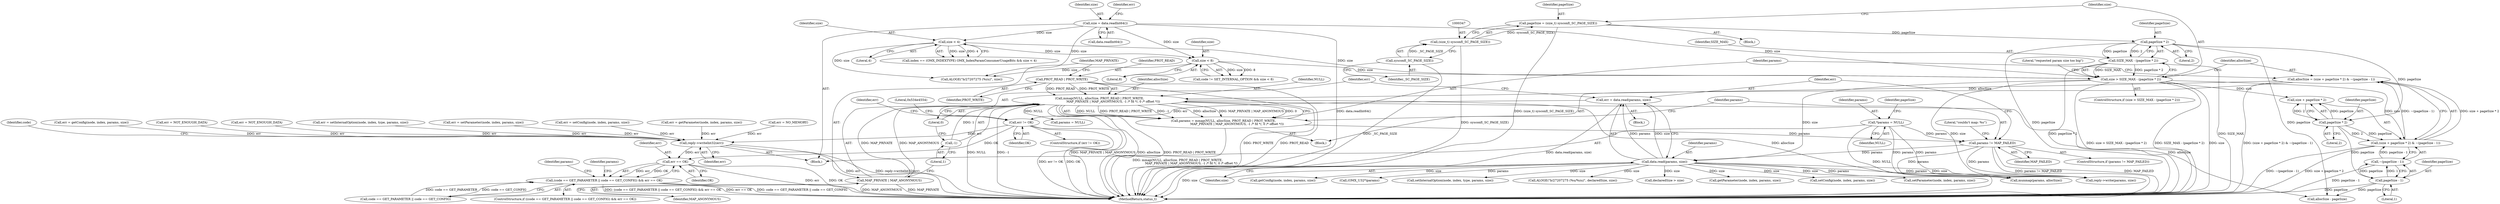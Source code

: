 digraph "0_Android_0bb5ced60304da7f61478ffd359e7ba65d72f181@API" {
"1000394" [label="(Call,err = data.read(params, size))"];
"1000396" [label="(Call,data.read(params, size))"];
"1000390" [label="(Call,params != MAP_FAILED)"];
"1000375" [label="(Call,params = mmap(NULL, allocSize, PROT_READ | PROT_WRITE,\n                            MAP_PRIVATE | MAP_ANONYMOUS, -1 /* fd */, 0 /* offset */))"];
"1000377" [label="(Call,mmap(NULL, allocSize, PROT_READ | PROT_WRITE,\n                            MAP_PRIVATE | MAP_ANONYMOUS, -1 /* fd */, 0 /* offset */))"];
"1000363" [label="(Call,allocSize = (size + pageSize * 2) & ~(pageSize - 1))"];
"1000365" [label="(Call,(size + pageSize * 2) & ~(pageSize - 1))"];
"1000351" [label="(Call,size > SIZE_MAX - (pageSize * 2))"];
"1000295" [label="(Call,size = data.readInt64())"];
"1000329" [label="(Call,size < 8)"];
"1000322" [label="(Call,size < 4)"];
"1000353" [label="(Call,SIZE_MAX - (pageSize * 2))"];
"1000355" [label="(Call,pageSize * 2)"];
"1000344" [label="(Call,pageSize = (size_t) sysconf(_SC_PAGE_SIZE))"];
"1000346" [label="(Call,(size_t) sysconf(_SC_PAGE_SIZE))"];
"1000348" [label="(Call,sysconf(_SC_PAGE_SIZE))"];
"1000368" [label="(Call,pageSize * 2)"];
"1000371" [label="(Call,~(pageSize - 1))"];
"1000372" [label="(Call,pageSize - 1)"];
"1000380" [label="(Call,PROT_READ | PROT_WRITE)"];
"1000383" [label="(Call,MAP_PRIVATE | MAP_ANONYMOUS)"];
"1000386" [label="(Call,-1)"];
"1000303" [label="(Call,*params = NULL)"];
"1000400" [label="(Call,err != OK)"];
"1000517" [label="(Call,reply->writeInt32(err))"];
"1000528" [label="(Call,err == OK)"];
"1000520" [label="(Call,(code == GET_PARAMETER || code == GET_CONFIG) && err == OK)"];
"1000385" [label="(Identifier,MAP_ANONYMOUS)"];
"1000486" [label="(Call,setConfig(node, index, params, size))"];
"1000349" [label="(Identifier,_SC_PAGE_SIZE)"];
"1000362" [label="(Block,)"];
"1000386" [label="(Call,-1)"];
"1000530" [label="(Identifier,OK)"];
"1000373" [label="(Identifier,pageSize)"];
"1000381" [label="(Identifier,PROT_READ)"];
"1000380" [label="(Call,PROT_READ | PROT_WRITE)"];
"1000277" [label="(Block,)"];
"1000468" [label="(Call,setParameter(node, index, params, size))"];
"1000390" [label="(Call,params != MAP_FAILED)"];
"1000346" [label="(Call,(size_t) sysconf(_SC_PAGE_SIZE))"];
"1000402" [label="(Identifier,OK)"];
"1000410" [label="(Identifier,err)"];
"1000344" [label="(Call,pageSize = (size_t) sysconf(_SC_PAGE_SIZE))"];
"1000541" [label="(Call,params = NULL)"];
"1000304" [label="(Identifier,params)"];
"1000514" [label="(Literal,\"couldn't map: %s\")"];
"1000533" [label="(Identifier,params)"];
"1000356" [label="(Identifier,pageSize)"];
"1000395" [label="(Identifier,err)"];
"1000484" [label="(Call,err = setConfig(node, index, params, size))"];
"1000379" [label="(Identifier,allocSize)"];
"1000352" [label="(Identifier,size)"];
"1001353" [label="(MethodReturn,status_t)"];
"1000325" [label="(Call,code != SET_INTERNAL_OPTION && size < 8)"];
"1000401" [label="(Identifier,err)"];
"1000297" [label="(Call,data.readInt64())"];
"1000398" [label="(Identifier,size)"];
"1000371" [label="(Call,~(pageSize - 1))"];
"1000331" [label="(Literal,8)"];
"1000323" [label="(Identifier,size)"];
"1000340" [label="(Block,)"];
"1000520" [label="(Call,(code == GET_PARAMETER || code == GET_CONFIG) && err == OK)"];
"1000457" [label="(Call,err = getParameter(node, index, params, size))"];
"1000308" [label="(Identifier,pageSize)"];
"1000477" [label="(Call,getConfig(node, index, params, size))"];
"1000375" [label="(Call,params = mmap(NULL, allocSize, PROT_READ | PROT_WRITE,\n                            MAP_PRIVATE | MAP_ANONYMOUS, -1 /* fd */, 0 /* offset */))"];
"1000341" [label="(Call,err = NO_MEMORY)"];
"1000400" [label="(Call,err != OK)"];
"1000383" [label="(Call,MAP_PRIVATE | MAP_ANONYMOUS)"];
"1000365" [label="(Call,(size + pageSize * 2) & ~(pageSize - 1))"];
"1000405" [label="(Literal,0x534e4554)"];
"1000378" [label="(Identifier,NULL)"];
"1000521" [label="(Call,code == GET_PARAMETER || code == GET_CONFIG)"];
"1000351" [label="(Call,size > SIZE_MAX - (pageSize * 2))"];
"1000523" [label="(Identifier,code)"];
"1000296" [label="(Identifier,size)"];
"1000348" [label="(Call,sysconf(_SC_PAGE_SIZE))"];
"1000387" [label="(Literal,1)"];
"1000370" [label="(Literal,2)"];
"1000330" [label="(Identifier,size)"];
"1000345" [label="(Identifier,pageSize)"];
"1000475" [label="(Call,err = getConfig(node, index, params, size))"];
"1000360" [label="(Literal,\"requested param size too big\")"];
"1000372" [label="(Call,pageSize - 1)"];
"1000448" [label="(Call,allocSize - pageSize)"];
"1000517" [label="(Call,reply->writeInt32(err))"];
"1000303" [label="(Call,*params = NULL)"];
"1000529" [label="(Identifier,err)"];
"1000305" [label="(Identifier,NULL)"];
"1000538" [label="(Call,munmap(params, allocSize))"];
"1000536" [label="(Identifier,params)"];
"1000354" [label="(Identifier,SIZE_MAX)"];
"1000393" [label="(Block,)"];
"1000376" [label="(Identifier,params)"];
"1000299" [label="(Call,err = NOT_ENOUGH_DATA)"];
"1000409" [label="(Call,err = NOT_ENOUGH_DATA)"];
"1000300" [label="(Identifier,err)"];
"1000532" [label="(Call,reply->write(params, size))"];
"1000329" [label="(Call,size < 8)"];
"1000368" [label="(Call,pageSize * 2)"];
"1000394" [label="(Call,err = data.read(params, size))"];
"1000389" [label="(ControlStructure,if (params != MAP_FAILED))"];
"1000384" [label="(Identifier,MAP_PRIVATE)"];
"1000519" [label="(ControlStructure,if ((code == GET_PARAMETER || code == GET_CONFIG) && err == OK))"];
"1000324" [label="(Literal,4)"];
"1000392" [label="(Identifier,MAP_FAILED)"];
"1000369" [label="(Identifier,pageSize)"];
"1000364" [label="(Identifier,allocSize)"];
"1000388" [label="(Literal,0)"];
"1000382" [label="(Identifier,PROT_WRITE)"];
"1000355" [label="(Call,pageSize * 2)"];
"1000374" [label="(Literal,1)"];
"1000316" [label="(Call,index == (OMX_INDEXTYPE) OMX_IndexParamConsumerUsageBits && size < 4)"];
"1000500" [label="(Call,err = setInternalOption(node, index, type, params, size))"];
"1000416" [label="(Call,(OMX_U32*)params)"];
"1000518" [label="(Identifier,err)"];
"1000502" [label="(Call,setInternalOption(node, index, type, params, size))"];
"1000295" [label="(Call,size = data.readInt64())"];
"1000466" [label="(Call,err = setParameter(node, index, params, size))"];
"1000353" [label="(Call,SIZE_MAX - (pageSize * 2))"];
"1000391" [label="(Identifier,params)"];
"1000396" [label="(Call,data.read(params, size))"];
"1000377" [label="(Call,mmap(NULL, allocSize, PROT_READ | PROT_WRITE,\n                            MAP_PRIVATE | MAP_ANONYMOUS, -1 /* fd */, 0 /* offset */))"];
"1000322" [label="(Call,size < 4)"];
"1000397" [label="(Identifier,params)"];
"1000350" [label="(ControlStructure,if (size > SIZE_MAX - (pageSize * 2)))"];
"1000399" [label="(ControlStructure,if (err != OK))"];
"1000434" [label="(Call,ALOGE(\"b/27207275 (%u/%zu)\", declaredSize, size))"];
"1000528" [label="(Call,err == OK)"];
"1000430" [label="(Call,declaredSize > size)"];
"1000357" [label="(Literal,2)"];
"1000333" [label="(Call,ALOGE(\"b/27207275 (%zu)\", size))"];
"1000459" [label="(Call,getParameter(node, index, params, size))"];
"1000363" [label="(Call,allocSize = (size + pageSize * 2) & ~(pageSize - 1))"];
"1000366" [label="(Call,size + pageSize * 2)"];
"1000394" -> "1000393"  [label="AST: "];
"1000394" -> "1000396"  [label="CFG: "];
"1000395" -> "1000394"  [label="AST: "];
"1000396" -> "1000394"  [label="AST: "];
"1000401" -> "1000394"  [label="CFG: "];
"1000394" -> "1001353"  [label="DDG: data.read(params, size)"];
"1000396" -> "1000394"  [label="DDG: params"];
"1000396" -> "1000394"  [label="DDG: size"];
"1000394" -> "1000400"  [label="DDG: err"];
"1000396" -> "1000398"  [label="CFG: "];
"1000397" -> "1000396"  [label="AST: "];
"1000398" -> "1000396"  [label="AST: "];
"1000396" -> "1001353"  [label="DDG: size"];
"1000390" -> "1000396"  [label="DDG: params"];
"1000351" -> "1000396"  [label="DDG: size"];
"1000396" -> "1000416"  [label="DDG: params"];
"1000396" -> "1000430"  [label="DDG: size"];
"1000396" -> "1000434"  [label="DDG: size"];
"1000396" -> "1000459"  [label="DDG: size"];
"1000396" -> "1000468"  [label="DDG: size"];
"1000396" -> "1000477"  [label="DDG: size"];
"1000396" -> "1000486"  [label="DDG: size"];
"1000396" -> "1000502"  [label="DDG: size"];
"1000396" -> "1000532"  [label="DDG: params"];
"1000396" -> "1000532"  [label="DDG: size"];
"1000396" -> "1000538"  [label="DDG: params"];
"1000390" -> "1000389"  [label="AST: "];
"1000390" -> "1000392"  [label="CFG: "];
"1000391" -> "1000390"  [label="AST: "];
"1000392" -> "1000390"  [label="AST: "];
"1000395" -> "1000390"  [label="CFG: "];
"1000514" -> "1000390"  [label="CFG: "];
"1000390" -> "1001353"  [label="DDG: MAP_FAILED"];
"1000390" -> "1001353"  [label="DDG: params != MAP_FAILED"];
"1000375" -> "1000390"  [label="DDG: params"];
"1000303" -> "1000390"  [label="DDG: params"];
"1000390" -> "1000532"  [label="DDG: params"];
"1000390" -> "1000538"  [label="DDG: params"];
"1000375" -> "1000362"  [label="AST: "];
"1000375" -> "1000377"  [label="CFG: "];
"1000376" -> "1000375"  [label="AST: "];
"1000377" -> "1000375"  [label="AST: "];
"1000391" -> "1000375"  [label="CFG: "];
"1000375" -> "1001353"  [label="DDG: mmap(NULL, allocSize, PROT_READ | PROT_WRITE,\n                            MAP_PRIVATE | MAP_ANONYMOUS, -1 /* fd */, 0 /* offset */)"];
"1000377" -> "1000375"  [label="DDG: NULL"];
"1000377" -> "1000375"  [label="DDG: PROT_READ | PROT_WRITE"];
"1000377" -> "1000375"  [label="DDG: -1"];
"1000377" -> "1000375"  [label="DDG: allocSize"];
"1000377" -> "1000375"  [label="DDG: MAP_PRIVATE | MAP_ANONYMOUS"];
"1000377" -> "1000375"  [label="DDG: 0"];
"1000377" -> "1000388"  [label="CFG: "];
"1000378" -> "1000377"  [label="AST: "];
"1000379" -> "1000377"  [label="AST: "];
"1000380" -> "1000377"  [label="AST: "];
"1000383" -> "1000377"  [label="AST: "];
"1000386" -> "1000377"  [label="AST: "];
"1000388" -> "1000377"  [label="AST: "];
"1000377" -> "1001353"  [label="DDG: MAP_PRIVATE | MAP_ANONYMOUS"];
"1000377" -> "1001353"  [label="DDG: PROT_READ | PROT_WRITE"];
"1000377" -> "1001353"  [label="DDG: allocSize"];
"1000377" -> "1001353"  [label="DDG: NULL"];
"1000377" -> "1001353"  [label="DDG: -1"];
"1000363" -> "1000377"  [label="DDG: allocSize"];
"1000380" -> "1000377"  [label="DDG: PROT_READ"];
"1000380" -> "1000377"  [label="DDG: PROT_WRITE"];
"1000383" -> "1000377"  [label="DDG: MAP_PRIVATE"];
"1000383" -> "1000377"  [label="DDG: MAP_ANONYMOUS"];
"1000386" -> "1000377"  [label="DDG: 1"];
"1000377" -> "1000448"  [label="DDG: allocSize"];
"1000377" -> "1000538"  [label="DDG: allocSize"];
"1000377" -> "1000541"  [label="DDG: NULL"];
"1000363" -> "1000362"  [label="AST: "];
"1000363" -> "1000365"  [label="CFG: "];
"1000364" -> "1000363"  [label="AST: "];
"1000365" -> "1000363"  [label="AST: "];
"1000376" -> "1000363"  [label="CFG: "];
"1000363" -> "1001353"  [label="DDG: (size + pageSize * 2) & ~(pageSize - 1)"];
"1000365" -> "1000363"  [label="DDG: size + pageSize * 2"];
"1000365" -> "1000363"  [label="DDG: ~(pageSize - 1)"];
"1000365" -> "1000371"  [label="CFG: "];
"1000366" -> "1000365"  [label="AST: "];
"1000371" -> "1000365"  [label="AST: "];
"1000365" -> "1001353"  [label="DDG: size + pageSize * 2"];
"1000365" -> "1001353"  [label="DDG: ~(pageSize - 1)"];
"1000351" -> "1000365"  [label="DDG: size"];
"1000368" -> "1000365"  [label="DDG: pageSize"];
"1000368" -> "1000365"  [label="DDG: 2"];
"1000371" -> "1000365"  [label="DDG: pageSize - 1"];
"1000351" -> "1000350"  [label="AST: "];
"1000351" -> "1000353"  [label="CFG: "];
"1000352" -> "1000351"  [label="AST: "];
"1000353" -> "1000351"  [label="AST: "];
"1000360" -> "1000351"  [label="CFG: "];
"1000364" -> "1000351"  [label="CFG: "];
"1000351" -> "1001353"  [label="DDG: size > SIZE_MAX - (pageSize * 2)"];
"1000351" -> "1001353"  [label="DDG: SIZE_MAX - (pageSize * 2)"];
"1000351" -> "1001353"  [label="DDG: size"];
"1000295" -> "1000351"  [label="DDG: size"];
"1000329" -> "1000351"  [label="DDG: size"];
"1000322" -> "1000351"  [label="DDG: size"];
"1000353" -> "1000351"  [label="DDG: SIZE_MAX"];
"1000353" -> "1000351"  [label="DDG: pageSize * 2"];
"1000351" -> "1000366"  [label="DDG: size"];
"1000351" -> "1000532"  [label="DDG: size"];
"1000295" -> "1000277"  [label="AST: "];
"1000295" -> "1000297"  [label="CFG: "];
"1000296" -> "1000295"  [label="AST: "];
"1000297" -> "1000295"  [label="AST: "];
"1000300" -> "1000295"  [label="CFG: "];
"1000295" -> "1001353"  [label="DDG: data.readInt64()"];
"1000295" -> "1000322"  [label="DDG: size"];
"1000295" -> "1000329"  [label="DDG: size"];
"1000295" -> "1000333"  [label="DDG: size"];
"1000329" -> "1000325"  [label="AST: "];
"1000329" -> "1000331"  [label="CFG: "];
"1000330" -> "1000329"  [label="AST: "];
"1000331" -> "1000329"  [label="AST: "];
"1000325" -> "1000329"  [label="CFG: "];
"1000329" -> "1000325"  [label="DDG: size"];
"1000329" -> "1000325"  [label="DDG: 8"];
"1000322" -> "1000329"  [label="DDG: size"];
"1000329" -> "1000333"  [label="DDG: size"];
"1000322" -> "1000316"  [label="AST: "];
"1000322" -> "1000324"  [label="CFG: "];
"1000323" -> "1000322"  [label="AST: "];
"1000324" -> "1000322"  [label="AST: "];
"1000316" -> "1000322"  [label="CFG: "];
"1000322" -> "1000316"  [label="DDG: size"];
"1000322" -> "1000316"  [label="DDG: 4"];
"1000322" -> "1000333"  [label="DDG: size"];
"1000353" -> "1000355"  [label="CFG: "];
"1000354" -> "1000353"  [label="AST: "];
"1000355" -> "1000353"  [label="AST: "];
"1000353" -> "1001353"  [label="DDG: SIZE_MAX"];
"1000353" -> "1001353"  [label="DDG: pageSize * 2"];
"1000355" -> "1000353"  [label="DDG: pageSize"];
"1000355" -> "1000353"  [label="DDG: 2"];
"1000355" -> "1000357"  [label="CFG: "];
"1000356" -> "1000355"  [label="AST: "];
"1000357" -> "1000355"  [label="AST: "];
"1000355" -> "1001353"  [label="DDG: pageSize"];
"1000344" -> "1000355"  [label="DDG: pageSize"];
"1000355" -> "1000368"  [label="DDG: pageSize"];
"1000355" -> "1000448"  [label="DDG: pageSize"];
"1000344" -> "1000340"  [label="AST: "];
"1000344" -> "1000346"  [label="CFG: "];
"1000345" -> "1000344"  [label="AST: "];
"1000346" -> "1000344"  [label="AST: "];
"1000352" -> "1000344"  [label="CFG: "];
"1000344" -> "1001353"  [label="DDG: (size_t) sysconf(_SC_PAGE_SIZE)"];
"1000346" -> "1000344"  [label="DDG: sysconf(_SC_PAGE_SIZE)"];
"1000346" -> "1000348"  [label="CFG: "];
"1000347" -> "1000346"  [label="AST: "];
"1000348" -> "1000346"  [label="AST: "];
"1000346" -> "1001353"  [label="DDG: sysconf(_SC_PAGE_SIZE)"];
"1000348" -> "1000346"  [label="DDG: _SC_PAGE_SIZE"];
"1000348" -> "1000349"  [label="CFG: "];
"1000349" -> "1000348"  [label="AST: "];
"1000348" -> "1001353"  [label="DDG: _SC_PAGE_SIZE"];
"1000368" -> "1000366"  [label="AST: "];
"1000368" -> "1000370"  [label="CFG: "];
"1000369" -> "1000368"  [label="AST: "];
"1000370" -> "1000368"  [label="AST: "];
"1000366" -> "1000368"  [label="CFG: "];
"1000368" -> "1000366"  [label="DDG: pageSize"];
"1000368" -> "1000366"  [label="DDG: 2"];
"1000368" -> "1000372"  [label="DDG: pageSize"];
"1000371" -> "1000372"  [label="CFG: "];
"1000372" -> "1000371"  [label="AST: "];
"1000371" -> "1001353"  [label="DDG: pageSize - 1"];
"1000372" -> "1000371"  [label="DDG: pageSize"];
"1000372" -> "1000371"  [label="DDG: 1"];
"1000372" -> "1000374"  [label="CFG: "];
"1000373" -> "1000372"  [label="AST: "];
"1000374" -> "1000372"  [label="AST: "];
"1000372" -> "1001353"  [label="DDG: pageSize"];
"1000372" -> "1000448"  [label="DDG: pageSize"];
"1000380" -> "1000382"  [label="CFG: "];
"1000381" -> "1000380"  [label="AST: "];
"1000382" -> "1000380"  [label="AST: "];
"1000384" -> "1000380"  [label="CFG: "];
"1000380" -> "1001353"  [label="DDG: PROT_WRITE"];
"1000380" -> "1001353"  [label="DDG: PROT_READ"];
"1000383" -> "1000385"  [label="CFG: "];
"1000384" -> "1000383"  [label="AST: "];
"1000385" -> "1000383"  [label="AST: "];
"1000387" -> "1000383"  [label="CFG: "];
"1000383" -> "1001353"  [label="DDG: MAP_PRIVATE"];
"1000383" -> "1001353"  [label="DDG: MAP_ANONYMOUS"];
"1000386" -> "1000387"  [label="CFG: "];
"1000387" -> "1000386"  [label="AST: "];
"1000388" -> "1000386"  [label="CFG: "];
"1000303" -> "1000277"  [label="AST: "];
"1000303" -> "1000305"  [label="CFG: "];
"1000304" -> "1000303"  [label="AST: "];
"1000305" -> "1000303"  [label="AST: "];
"1000308" -> "1000303"  [label="CFG: "];
"1000303" -> "1001353"  [label="DDG: NULL"];
"1000303" -> "1000532"  [label="DDG: params"];
"1000303" -> "1000538"  [label="DDG: params"];
"1000400" -> "1000399"  [label="AST: "];
"1000400" -> "1000402"  [label="CFG: "];
"1000401" -> "1000400"  [label="AST: "];
"1000402" -> "1000400"  [label="AST: "];
"1000405" -> "1000400"  [label="CFG: "];
"1000410" -> "1000400"  [label="CFG: "];
"1000400" -> "1001353"  [label="DDG: OK"];
"1000400" -> "1001353"  [label="DDG: err != OK"];
"1000400" -> "1000517"  [label="DDG: err"];
"1000400" -> "1000528"  [label="DDG: OK"];
"1000517" -> "1000277"  [label="AST: "];
"1000517" -> "1000518"  [label="CFG: "];
"1000518" -> "1000517"  [label="AST: "];
"1000523" -> "1000517"  [label="CFG: "];
"1000517" -> "1001353"  [label="DDG: err"];
"1000517" -> "1001353"  [label="DDG: reply->writeInt32(err)"];
"1000466" -> "1000517"  [label="DDG: err"];
"1000475" -> "1000517"  [label="DDG: err"];
"1000457" -> "1000517"  [label="DDG: err"];
"1000484" -> "1000517"  [label="DDG: err"];
"1000341" -> "1000517"  [label="DDG: err"];
"1000500" -> "1000517"  [label="DDG: err"];
"1000299" -> "1000517"  [label="DDG: err"];
"1000409" -> "1000517"  [label="DDG: err"];
"1000517" -> "1000528"  [label="DDG: err"];
"1000528" -> "1000520"  [label="AST: "];
"1000528" -> "1000530"  [label="CFG: "];
"1000529" -> "1000528"  [label="AST: "];
"1000530" -> "1000528"  [label="AST: "];
"1000520" -> "1000528"  [label="CFG: "];
"1000528" -> "1001353"  [label="DDG: OK"];
"1000528" -> "1001353"  [label="DDG: err"];
"1000528" -> "1000520"  [label="DDG: err"];
"1000528" -> "1000520"  [label="DDG: OK"];
"1000520" -> "1000519"  [label="AST: "];
"1000520" -> "1000521"  [label="CFG: "];
"1000521" -> "1000520"  [label="AST: "];
"1000533" -> "1000520"  [label="CFG: "];
"1000536" -> "1000520"  [label="CFG: "];
"1000520" -> "1001353"  [label="DDG: (code == GET_PARAMETER || code == GET_CONFIG) && err == OK"];
"1000520" -> "1001353"  [label="DDG: err == OK"];
"1000520" -> "1001353"  [label="DDG: code == GET_PARAMETER || code == GET_CONFIG"];
"1000521" -> "1000520"  [label="DDG: code == GET_PARAMETER"];
"1000521" -> "1000520"  [label="DDG: code == GET_CONFIG"];
}
